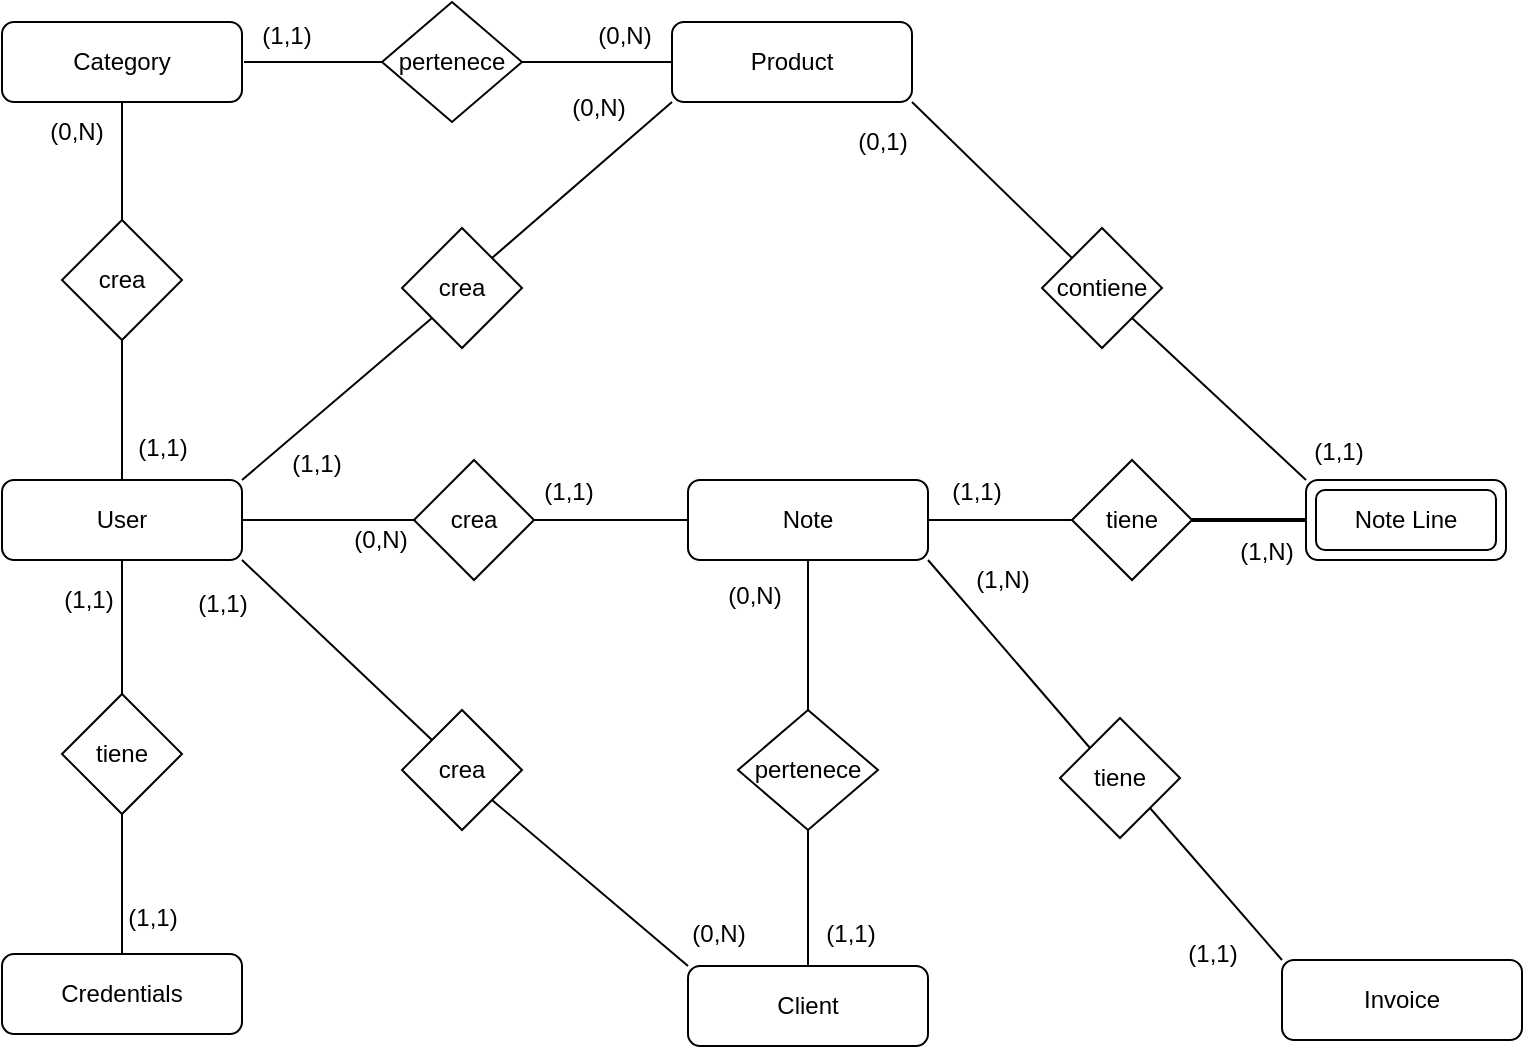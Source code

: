 <mxfile version="24.6.4" type="device">
  <diagram id="lvS17z68HjxDDHRLPLRb" name="Página-1">
    <mxGraphModel dx="1434" dy="836" grid="0" gridSize="10" guides="1" tooltips="1" connect="1" arrows="1" fold="1" page="1" pageScale="1" pageWidth="1169" pageHeight="827" math="0" shadow="0">
      <root>
        <mxCell id="0" />
        <mxCell id="1" parent="0" />
        <mxCell id="URygbGzrcfz81gTZQ9Rd-13" style="edgeStyle=none;rounded=0;orthogonalLoop=1;jettySize=auto;html=1;exitX=0.5;exitY=0;exitDx=0;exitDy=0;entryX=0.5;entryY=1;entryDx=0;entryDy=0;endArrow=none;endFill=0;" parent="1" source="URygbGzrcfz81gTZQ9Rd-1" target="URygbGzrcfz81gTZQ9Rd-10" edge="1">
          <mxGeometry relative="1" as="geometry" />
        </mxCell>
        <mxCell id="URygbGzrcfz81gTZQ9Rd-1" value="Credentials" style="rounded=1;whiteSpace=wrap;html=1;" parent="1" vertex="1">
          <mxGeometry x="205" y="585" width="120" height="40" as="geometry" />
        </mxCell>
        <mxCell id="URygbGzrcfz81gTZQ9Rd-22" style="edgeStyle=none;rounded=0;orthogonalLoop=1;jettySize=auto;html=1;exitX=1;exitY=0.5;exitDx=0;exitDy=0;entryX=0;entryY=0.5;entryDx=0;entryDy=0;endArrow=none;endFill=0;" parent="1" source="URygbGzrcfz81gTZQ9Rd-2" target="URygbGzrcfz81gTZQ9Rd-21" edge="1">
          <mxGeometry relative="1" as="geometry" />
        </mxCell>
        <mxCell id="URygbGzrcfz81gTZQ9Rd-2" value="User" style="rounded=1;whiteSpace=wrap;html=1;" parent="1" vertex="1">
          <mxGeometry x="205" y="348" width="120" height="40" as="geometry" />
        </mxCell>
        <mxCell id="URygbGzrcfz81gTZQ9Rd-37" style="edgeStyle=none;rounded=0;orthogonalLoop=1;jettySize=auto;html=1;exitX=1;exitY=0.5;exitDx=0;exitDy=0;entryX=0;entryY=0.5;entryDx=0;entryDy=0;endArrow=none;endFill=0;" parent="1" source="URygbGzrcfz81gTZQ9Rd-3" target="URygbGzrcfz81gTZQ9Rd-36" edge="1">
          <mxGeometry relative="1" as="geometry" />
        </mxCell>
        <mxCell id="URygbGzrcfz81gTZQ9Rd-3" value="Product" style="rounded=1;whiteSpace=wrap;html=1;" parent="1" vertex="1">
          <mxGeometry x="540" y="119" width="120" height="40" as="geometry" />
        </mxCell>
        <mxCell id="URygbGzrcfz81gTZQ9Rd-31" style="edgeStyle=none;rounded=0;orthogonalLoop=1;jettySize=auto;html=1;exitX=1;exitY=1;exitDx=0;exitDy=0;entryX=0;entryY=0;entryDx=0;entryDy=0;endArrow=none;endFill=0;" parent="1" source="URygbGzrcfz81gTZQ9Rd-4" target="URygbGzrcfz81gTZQ9Rd-30" edge="1">
          <mxGeometry relative="1" as="geometry" />
        </mxCell>
        <mxCell id="URygbGzrcfz81gTZQ9Rd-4" value="Note" style="rounded=1;whiteSpace=wrap;html=1;" parent="1" vertex="1">
          <mxGeometry x="548" y="348" width="120" height="40" as="geometry" />
        </mxCell>
        <mxCell id="URygbGzrcfz81gTZQ9Rd-28" style="edgeStyle=none;rounded=0;orthogonalLoop=1;jettySize=auto;html=1;exitX=0.5;exitY=0;exitDx=0;exitDy=0;entryX=0.5;entryY=1;entryDx=0;entryDy=0;endArrow=none;endFill=0;" parent="1" source="URygbGzrcfz81gTZQ9Rd-5" target="URygbGzrcfz81gTZQ9Rd-27" edge="1">
          <mxGeometry relative="1" as="geometry" />
        </mxCell>
        <mxCell id="URygbGzrcfz81gTZQ9Rd-5" value="Client" style="rounded=1;whiteSpace=wrap;html=1;" parent="1" vertex="1">
          <mxGeometry x="548" y="591" width="120" height="40" as="geometry" />
        </mxCell>
        <mxCell id="OZj-sqrpwGuW4iX8PO1a-9" style="edgeStyle=orthogonalEdgeStyle;rounded=0;orthogonalLoop=1;jettySize=auto;html=1;exitX=0.5;exitY=1;exitDx=0;exitDy=0;entryX=0.5;entryY=0;entryDx=0;entryDy=0;endArrow=none;endFill=0;" parent="1" source="URygbGzrcfz81gTZQ9Rd-6" target="OZj-sqrpwGuW4iX8PO1a-8" edge="1">
          <mxGeometry relative="1" as="geometry" />
        </mxCell>
        <mxCell id="URygbGzrcfz81gTZQ9Rd-6" value="Category" style="rounded=1;whiteSpace=wrap;html=1;" parent="1" vertex="1">
          <mxGeometry x="205" y="119" width="120" height="40" as="geometry" />
        </mxCell>
        <mxCell id="URygbGzrcfz81gTZQ9Rd-7" value="Invoice" style="rounded=1;whiteSpace=wrap;html=1;" parent="1" vertex="1">
          <mxGeometry x="845" y="588" width="120" height="40" as="geometry" />
        </mxCell>
        <mxCell id="URygbGzrcfz81gTZQ9Rd-14" style="edgeStyle=none;rounded=0;orthogonalLoop=1;jettySize=auto;html=1;exitX=0.5;exitY=0;exitDx=0;exitDy=0;entryX=0.5;entryY=1;entryDx=0;entryDy=0;endArrow=none;endFill=0;" parent="1" source="URygbGzrcfz81gTZQ9Rd-10" target="URygbGzrcfz81gTZQ9Rd-2" edge="1">
          <mxGeometry relative="1" as="geometry" />
        </mxCell>
        <mxCell id="URygbGzrcfz81gTZQ9Rd-10" value="tiene" style="shape=rhombus;perimeter=rhombusPerimeter;whiteSpace=wrap;html=1;align=center;" parent="1" vertex="1">
          <mxGeometry x="235" y="455" width="60" height="60" as="geometry" />
        </mxCell>
        <mxCell id="URygbGzrcfz81gTZQ9Rd-15" style="edgeStyle=none;rounded=0;orthogonalLoop=1;jettySize=auto;html=1;exitX=1;exitY=1;exitDx=0;exitDy=0;entryX=0;entryY=0;entryDx=0;entryDy=0;endArrow=none;endFill=0;" parent="1" source="URygbGzrcfz81gTZQ9Rd-2" target="URygbGzrcfz81gTZQ9Rd-17" edge="1">
          <mxGeometry relative="1" as="geometry">
            <mxPoint x="265" y="388" as="sourcePoint" />
          </mxGeometry>
        </mxCell>
        <mxCell id="URygbGzrcfz81gTZQ9Rd-16" style="edgeStyle=none;rounded=0;orthogonalLoop=1;jettySize=auto;html=1;exitX=1;exitY=1;exitDx=0;exitDy=0;entryX=0;entryY=0;entryDx=0;entryDy=0;endArrow=none;endFill=0;" parent="1" source="URygbGzrcfz81gTZQ9Rd-17" target="URygbGzrcfz81gTZQ9Rd-5" edge="1">
          <mxGeometry relative="1" as="geometry">
            <mxPoint x="265" y="588" as="targetPoint" />
          </mxGeometry>
        </mxCell>
        <mxCell id="URygbGzrcfz81gTZQ9Rd-17" value="crea" style="shape=rhombus;perimeter=rhombusPerimeter;whiteSpace=wrap;html=1;align=center;" parent="1" vertex="1">
          <mxGeometry x="405" y="463" width="60" height="60" as="geometry" />
        </mxCell>
        <mxCell id="URygbGzrcfz81gTZQ9Rd-19" style="edgeStyle=none;rounded=0;orthogonalLoop=1;jettySize=auto;html=1;exitX=0;exitY=1;exitDx=0;exitDy=0;entryX=1;entryY=0;entryDx=0;entryDy=0;endArrow=none;endFill=0;" parent="1" source="URygbGzrcfz81gTZQ9Rd-18" target="URygbGzrcfz81gTZQ9Rd-2" edge="1">
          <mxGeometry relative="1" as="geometry" />
        </mxCell>
        <mxCell id="URygbGzrcfz81gTZQ9Rd-20" style="edgeStyle=none;rounded=0;orthogonalLoop=1;jettySize=auto;html=1;exitX=1;exitY=0;exitDx=0;exitDy=0;entryX=0;entryY=1;entryDx=0;entryDy=0;endArrow=none;endFill=0;" parent="1" source="URygbGzrcfz81gTZQ9Rd-18" target="URygbGzrcfz81gTZQ9Rd-3" edge="1">
          <mxGeometry relative="1" as="geometry" />
        </mxCell>
        <mxCell id="URygbGzrcfz81gTZQ9Rd-18" value="crea" style="shape=rhombus;perimeter=rhombusPerimeter;whiteSpace=wrap;html=1;align=center;" parent="1" vertex="1">
          <mxGeometry x="405" y="222" width="60" height="60" as="geometry" />
        </mxCell>
        <mxCell id="URygbGzrcfz81gTZQ9Rd-23" style="edgeStyle=none;rounded=0;orthogonalLoop=1;jettySize=auto;html=1;exitX=1;exitY=0.5;exitDx=0;exitDy=0;entryX=0;entryY=0.5;entryDx=0;entryDy=0;endArrow=none;endFill=0;" parent="1" source="URygbGzrcfz81gTZQ9Rd-21" target="URygbGzrcfz81gTZQ9Rd-4" edge="1">
          <mxGeometry relative="1" as="geometry" />
        </mxCell>
        <mxCell id="URygbGzrcfz81gTZQ9Rd-21" value="crea" style="shape=rhombus;perimeter=rhombusPerimeter;whiteSpace=wrap;html=1;align=center;" parent="1" vertex="1">
          <mxGeometry x="411" y="338" width="60" height="60" as="geometry" />
        </mxCell>
        <mxCell id="URygbGzrcfz81gTZQ9Rd-25" style="edgeStyle=none;rounded=0;orthogonalLoop=1;jettySize=auto;html=1;exitX=1;exitY=0.5;exitDx=0;exitDy=0;endArrow=none;endFill=0;entryX=0;entryY=0.5;entryDx=0;entryDy=0;strokeWidth=2;" parent="1" source="URygbGzrcfz81gTZQ9Rd-24" edge="1">
          <mxGeometry relative="1" as="geometry">
            <mxPoint x="857" y="368" as="targetPoint" />
          </mxGeometry>
        </mxCell>
        <mxCell id="URygbGzrcfz81gTZQ9Rd-26" style="edgeStyle=none;rounded=0;orthogonalLoop=1;jettySize=auto;html=1;exitX=0;exitY=0.5;exitDx=0;exitDy=0;endArrow=none;endFill=0;entryX=1;entryY=0.5;entryDx=0;entryDy=0;" parent="1" source="URygbGzrcfz81gTZQ9Rd-24" target="URygbGzrcfz81gTZQ9Rd-4" edge="1">
          <mxGeometry relative="1" as="geometry">
            <mxPoint x="668" y="377" as="targetPoint" />
          </mxGeometry>
        </mxCell>
        <mxCell id="URygbGzrcfz81gTZQ9Rd-24" value="tiene" style="shape=rhombus;perimeter=rhombusPerimeter;whiteSpace=wrap;html=1;align=center;" parent="1" vertex="1">
          <mxGeometry x="740" y="338" width="60" height="60" as="geometry" />
        </mxCell>
        <mxCell id="URygbGzrcfz81gTZQ9Rd-29" style="edgeStyle=none;rounded=0;orthogonalLoop=1;jettySize=auto;html=1;exitX=0.5;exitY=0;exitDx=0;exitDy=0;entryX=0.5;entryY=1;entryDx=0;entryDy=0;endArrow=none;endFill=0;" parent="1" source="URygbGzrcfz81gTZQ9Rd-27" target="URygbGzrcfz81gTZQ9Rd-4" edge="1">
          <mxGeometry relative="1" as="geometry" />
        </mxCell>
        <mxCell id="URygbGzrcfz81gTZQ9Rd-27" value="pertenece" style="shape=rhombus;perimeter=rhombusPerimeter;whiteSpace=wrap;html=1;align=center;" parent="1" vertex="1">
          <mxGeometry x="573" y="463" width="70" height="60" as="geometry" />
        </mxCell>
        <mxCell id="URygbGzrcfz81gTZQ9Rd-32" style="edgeStyle=none;rounded=0;orthogonalLoop=1;jettySize=auto;html=1;exitX=1;exitY=1;exitDx=0;exitDy=0;entryX=0;entryY=0;entryDx=0;entryDy=0;endArrow=none;endFill=0;" parent="1" source="URygbGzrcfz81gTZQ9Rd-30" target="URygbGzrcfz81gTZQ9Rd-7" edge="1">
          <mxGeometry relative="1" as="geometry" />
        </mxCell>
        <mxCell id="URygbGzrcfz81gTZQ9Rd-30" value="tiene" style="shape=rhombus;perimeter=rhombusPerimeter;whiteSpace=wrap;html=1;align=center;" parent="1" vertex="1">
          <mxGeometry x="734" y="467" width="60" height="60" as="geometry" />
        </mxCell>
        <mxCell id="URygbGzrcfz81gTZQ9Rd-34" style="edgeStyle=none;rounded=0;orthogonalLoop=1;jettySize=auto;html=1;exitX=1;exitY=1;exitDx=0;exitDy=0;entryX=0;entryY=0;entryDx=0;entryDy=0;endArrow=none;endFill=0;" parent="1" source="URygbGzrcfz81gTZQ9Rd-33" target="4lqrX_P45TIulsFoDaGe-1" edge="1">
          <mxGeometry relative="1" as="geometry">
            <mxPoint x="857" y="348" as="targetPoint" />
          </mxGeometry>
        </mxCell>
        <mxCell id="URygbGzrcfz81gTZQ9Rd-35" style="edgeStyle=none;rounded=0;orthogonalLoop=1;jettySize=auto;html=1;exitX=0;exitY=0;exitDx=0;exitDy=0;entryX=1;entryY=1;entryDx=0;entryDy=0;endArrow=none;endFill=0;" parent="1" source="URygbGzrcfz81gTZQ9Rd-33" target="URygbGzrcfz81gTZQ9Rd-3" edge="1">
          <mxGeometry relative="1" as="geometry" />
        </mxCell>
        <mxCell id="URygbGzrcfz81gTZQ9Rd-33" value="contiene" style="shape=rhombus;perimeter=rhombusPerimeter;whiteSpace=wrap;html=1;align=center;" parent="1" vertex="1">
          <mxGeometry x="725" y="222" width="60" height="60" as="geometry" />
        </mxCell>
        <mxCell id="URygbGzrcfz81gTZQ9Rd-38" style="edgeStyle=none;rounded=0;orthogonalLoop=1;jettySize=auto;html=1;exitX=1;exitY=0.5;exitDx=0;exitDy=0;endArrow=none;endFill=0;" parent="1" source="URygbGzrcfz81gTZQ9Rd-36" edge="1">
          <mxGeometry relative="1" as="geometry">
            <mxPoint x="326" y="139" as="targetPoint" />
          </mxGeometry>
        </mxCell>
        <mxCell id="URygbGzrcfz81gTZQ9Rd-36" value="pertenece" style="shape=rhombus;perimeter=rhombusPerimeter;whiteSpace=wrap;html=1;align=center;" parent="1" vertex="1">
          <mxGeometry x="395" y="109" width="70" height="60" as="geometry" />
        </mxCell>
        <mxCell id="URygbGzrcfz81gTZQ9Rd-42" value="(1,1)" style="text;html=1;align=center;verticalAlign=middle;resizable=0;points=[];;autosize=1;" parent="1" vertex="1">
          <mxGeometry x="228" y="398" width="40" height="20" as="geometry" />
        </mxCell>
        <mxCell id="URygbGzrcfz81gTZQ9Rd-43" value="(1,1)" style="text;html=1;align=center;verticalAlign=middle;resizable=0;points=[];;autosize=1;" parent="1" vertex="1">
          <mxGeometry x="260" y="557" width="40" height="20" as="geometry" />
        </mxCell>
        <mxCell id="URygbGzrcfz81gTZQ9Rd-44" value="(0,N)" style="text;html=1;align=center;verticalAlign=middle;resizable=0;points=[];;autosize=1;" parent="1" vertex="1">
          <mxGeometry x="374" y="368" width="40" height="20" as="geometry" />
        </mxCell>
        <mxCell id="URygbGzrcfz81gTZQ9Rd-45" value="(1,1)" style="text;html=1;align=center;verticalAlign=middle;resizable=0;points=[];;autosize=1;" parent="1" vertex="1">
          <mxGeometry x="468" y="344" width="40" height="20" as="geometry" />
        </mxCell>
        <mxCell id="URygbGzrcfz81gTZQ9Rd-46" value="(0,N)" style="text;html=1;align=center;verticalAlign=middle;resizable=0;points=[];;autosize=1;" parent="1" vertex="1">
          <mxGeometry x="483" y="152" width="40" height="20" as="geometry" />
        </mxCell>
        <mxCell id="URygbGzrcfz81gTZQ9Rd-47" value="(1,1)" style="text;html=1;align=center;verticalAlign=middle;resizable=0;points=[];;autosize=1;" parent="1" vertex="1">
          <mxGeometry x="342" y="330" width="40" height="20" as="geometry" />
        </mxCell>
        <mxCell id="URygbGzrcfz81gTZQ9Rd-48" value="(0,N)" style="text;html=1;align=center;verticalAlign=middle;resizable=0;points=[];;autosize=1;" parent="1" vertex="1">
          <mxGeometry x="561" y="396" width="40" height="20" as="geometry" />
        </mxCell>
        <mxCell id="URygbGzrcfz81gTZQ9Rd-49" value="(1,1)" style="text;html=1;align=center;verticalAlign=middle;resizable=0;points=[];;autosize=1;" parent="1" vertex="1">
          <mxGeometry x="609" y="565" width="40" height="20" as="geometry" />
        </mxCell>
        <mxCell id="URygbGzrcfz81gTZQ9Rd-50" value="(1,1)" style="text;html=1;align=center;verticalAlign=middle;resizable=0;points=[];;autosize=1;" parent="1" vertex="1">
          <mxGeometry x="295" y="400" width="40" height="20" as="geometry" />
        </mxCell>
        <mxCell id="URygbGzrcfz81gTZQ9Rd-51" value="(0,N)" style="text;html=1;align=center;verticalAlign=middle;resizable=0;points=[];;autosize=1;" parent="1" vertex="1">
          <mxGeometry x="543" y="565" width="40" height="20" as="geometry" />
        </mxCell>
        <mxCell id="URygbGzrcfz81gTZQ9Rd-54" value="(1,N)" style="text;html=1;align=center;verticalAlign=middle;resizable=0;points=[];;autosize=1;" parent="1" vertex="1">
          <mxGeometry x="817" y="374" width="40" height="20" as="geometry" />
        </mxCell>
        <mxCell id="URygbGzrcfz81gTZQ9Rd-55" value="(1,1)" style="text;html=1;align=center;verticalAlign=middle;resizable=0;points=[];;autosize=1;" parent="1" vertex="1">
          <mxGeometry x="672" y="344" width="40" height="20" as="geometry" />
        </mxCell>
        <mxCell id="URygbGzrcfz81gTZQ9Rd-56" value="(1,1)" style="text;html=1;align=center;verticalAlign=middle;resizable=0;points=[];;autosize=1;" parent="1" vertex="1">
          <mxGeometry x="790" y="575" width="40" height="20" as="geometry" />
        </mxCell>
        <mxCell id="URygbGzrcfz81gTZQ9Rd-57" value="(1,N)" style="text;html=1;align=center;verticalAlign=middle;resizable=0;points=[];;autosize=1;" parent="1" vertex="1">
          <mxGeometry x="685" y="388" width="40" height="20" as="geometry" />
        </mxCell>
        <mxCell id="URygbGzrcfz81gTZQ9Rd-60" value="(0,1)" style="text;html=1;align=center;verticalAlign=middle;resizable=0;points=[];;autosize=1;" parent="1" vertex="1">
          <mxGeometry x="625" y="169" width="40" height="20" as="geometry" />
        </mxCell>
        <mxCell id="URygbGzrcfz81gTZQ9Rd-61" value="(1,1)" style="text;html=1;align=center;verticalAlign=middle;resizable=0;points=[];;autosize=1;" parent="1" vertex="1">
          <mxGeometry x="853" y="324" width="40" height="20" as="geometry" />
        </mxCell>
        <mxCell id="URygbGzrcfz81gTZQ9Rd-62" value="(0,N)" style="text;html=1;align=center;verticalAlign=middle;resizable=0;points=[];;autosize=1;" parent="1" vertex="1">
          <mxGeometry x="496" y="116" width="40" height="20" as="geometry" />
        </mxCell>
        <mxCell id="OZj-sqrpwGuW4iX8PO1a-11" style="edgeStyle=orthogonalEdgeStyle;rounded=0;orthogonalLoop=1;jettySize=auto;html=1;exitX=0.5;exitY=1;exitDx=0;exitDy=0;entryX=0.5;entryY=0;entryDx=0;entryDy=0;endArrow=none;endFill=0;" parent="1" source="OZj-sqrpwGuW4iX8PO1a-8" target="URygbGzrcfz81gTZQ9Rd-2" edge="1">
          <mxGeometry relative="1" as="geometry" />
        </mxCell>
        <mxCell id="OZj-sqrpwGuW4iX8PO1a-8" value="crea" style="shape=rhombus;perimeter=rhombusPerimeter;whiteSpace=wrap;html=1;align=center;" parent="1" vertex="1">
          <mxGeometry x="235" y="218" width="60" height="60" as="geometry" />
        </mxCell>
        <mxCell id="OZj-sqrpwGuW4iX8PO1a-12" value="(0,N)" style="text;html=1;align=center;verticalAlign=middle;resizable=0;points=[];;autosize=1;" parent="1" vertex="1">
          <mxGeometry x="222" y="164" width="40" height="20" as="geometry" />
        </mxCell>
        <mxCell id="OZj-sqrpwGuW4iX8PO1a-13" value="(1,1)" style="text;html=1;align=center;verticalAlign=middle;resizable=0;points=[];;autosize=1;" parent="1" vertex="1">
          <mxGeometry x="265" y="322" width="40" height="20" as="geometry" />
        </mxCell>
        <mxCell id="4lqrX_P45TIulsFoDaGe-1" value="Note Line" style="shape=ext;margin=3;double=1;whiteSpace=wrap;html=1;align=center;gradientColor=#ffffff;rounded=1;" parent="1" vertex="1">
          <mxGeometry x="857" y="348" width="100" height="40" as="geometry" />
        </mxCell>
        <mxCell id="HxxPnLg7nKZBC77vjXOF-3" value="(1,1)" style="text;html=1;align=center;verticalAlign=middle;resizable=0;points=[];;autosize=1;" vertex="1" parent="1">
          <mxGeometry x="327" y="116" width="40" height="20" as="geometry" />
        </mxCell>
      </root>
    </mxGraphModel>
  </diagram>
</mxfile>
